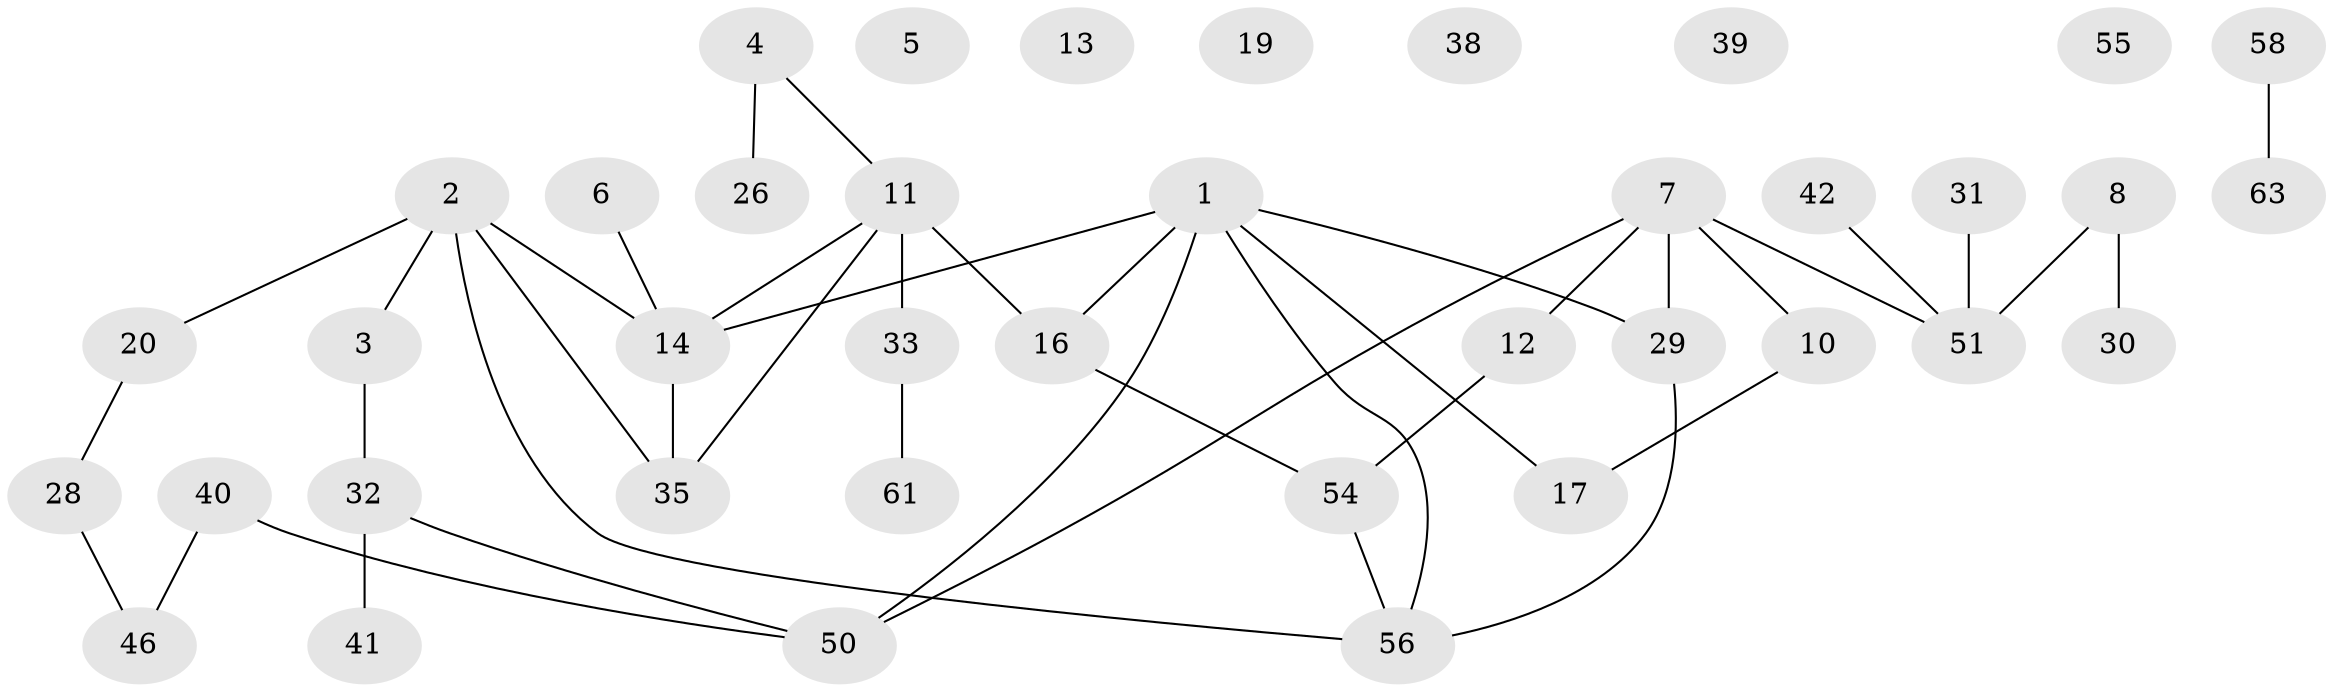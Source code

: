 // original degree distribution, {4: 0.18181818181818182, 2: 0.25757575757575757, 0: 0.09090909090909091, 1: 0.30303030303030304, 6: 0.015151515151515152, 5: 0.030303030303030304, 3: 0.12121212121212122}
// Generated by graph-tools (version 1.1) at 2025/16/03/04/25 18:16:38]
// undirected, 39 vertices, 42 edges
graph export_dot {
graph [start="1"]
  node [color=gray90,style=filled];
  1 [super="+22"];
  2 [super="+23"];
  3;
  4;
  5;
  6 [super="+25"];
  7 [super="+15+9+24+27"];
  8;
  10;
  11 [super="+53+18"];
  12;
  13;
  14 [super="+21"];
  16 [super="+34"];
  17;
  19;
  20;
  26 [super="+59"];
  28;
  29;
  30 [super="+36+47"];
  31;
  32 [super="+49+65+48"];
  33 [super="+37"];
  35 [super="+43"];
  38;
  39;
  40;
  41 [super="+45"];
  42;
  46 [super="+57"];
  50 [super="+60"];
  51 [super="+62"];
  54 [super="+66"];
  55;
  56;
  58;
  61;
  63;
  1 -- 17;
  1 -- 56;
  1 -- 16;
  1 -- 29;
  1 -- 14;
  1 -- 50;
  2 -- 3;
  2 -- 14;
  2 -- 35;
  2 -- 56;
  2 -- 20;
  3 -- 32;
  4 -- 26;
  4 -- 11;
  6 -- 14;
  7 -- 10;
  7 -- 51 [weight=2];
  7 -- 29;
  7 -- 12;
  7 -- 50;
  8 -- 30;
  8 -- 51;
  10 -- 17;
  11 -- 16;
  11 -- 14 [weight=2];
  11 -- 35;
  11 -- 33;
  12 -- 54;
  14 -- 35;
  16 -- 54;
  20 -- 28;
  28 -- 46;
  29 -- 56;
  31 -- 51;
  32 -- 50;
  32 -- 41;
  33 -- 61;
  40 -- 46;
  40 -- 50;
  42 -- 51;
  54 -- 56;
  58 -- 63;
}
